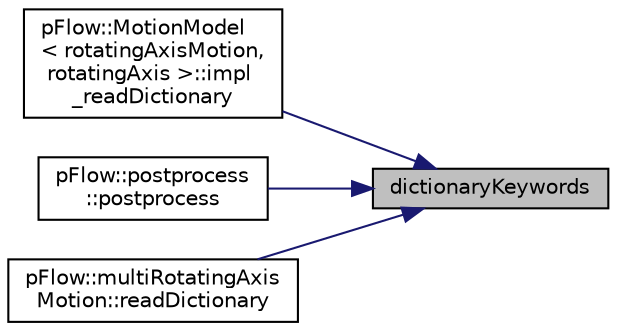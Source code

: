 digraph "dictionaryKeywords"
{
 // LATEX_PDF_SIZE
  edge [fontname="Helvetica",fontsize="10",labelfontname="Helvetica",labelfontsize="10"];
  node [fontname="Helvetica",fontsize="10",shape=record];
  rankdir="RL";
  Node1 [label="dictionaryKeywords",height=0.2,width=0.4,color="black", fillcolor="grey75", style="filled", fontcolor="black",tooltip="return a list of all dictionary (non-null) keywords"];
  Node1 -> Node2 [dir="back",color="midnightblue",fontsize="10",style="solid",fontname="Helvetica"];
  Node2 [label="pFlow::MotionModel\l\< rotatingAxisMotion,\l rotatingAxis \>::impl\l_readDictionary",height=0.2,width=0.4,color="black", fillcolor="white", style="filled",URL="$classpFlow_1_1MotionModel.html#a66839ac0467b7a5370be2aea901c4be0",tooltip="Read from dictionary."];
  Node1 -> Node3 [dir="back",color="midnightblue",fontsize="10",style="solid",fontname="Helvetica"];
  Node3 [label="pFlow::postprocess\l::postprocess",height=0.2,width=0.4,color="black", fillcolor="white", style="filled",URL="$classpFlow_1_1postprocess.html#aadd04f396e514243ce8cc738c672cc00",tooltip=" "];
  Node1 -> Node4 [dir="back",color="midnightblue",fontsize="10",style="solid",fontname="Helvetica"];
  Node4 [label="pFlow::multiRotatingAxis\lMotion::readDictionary",height=0.2,width=0.4,color="black", fillcolor="white", style="filled",URL="$classpFlow_1_1multiRotatingAxisMotion.html#a3ee94dd32f4df1490653290d2919dc52",tooltip="Read from a dictionary."];
}
